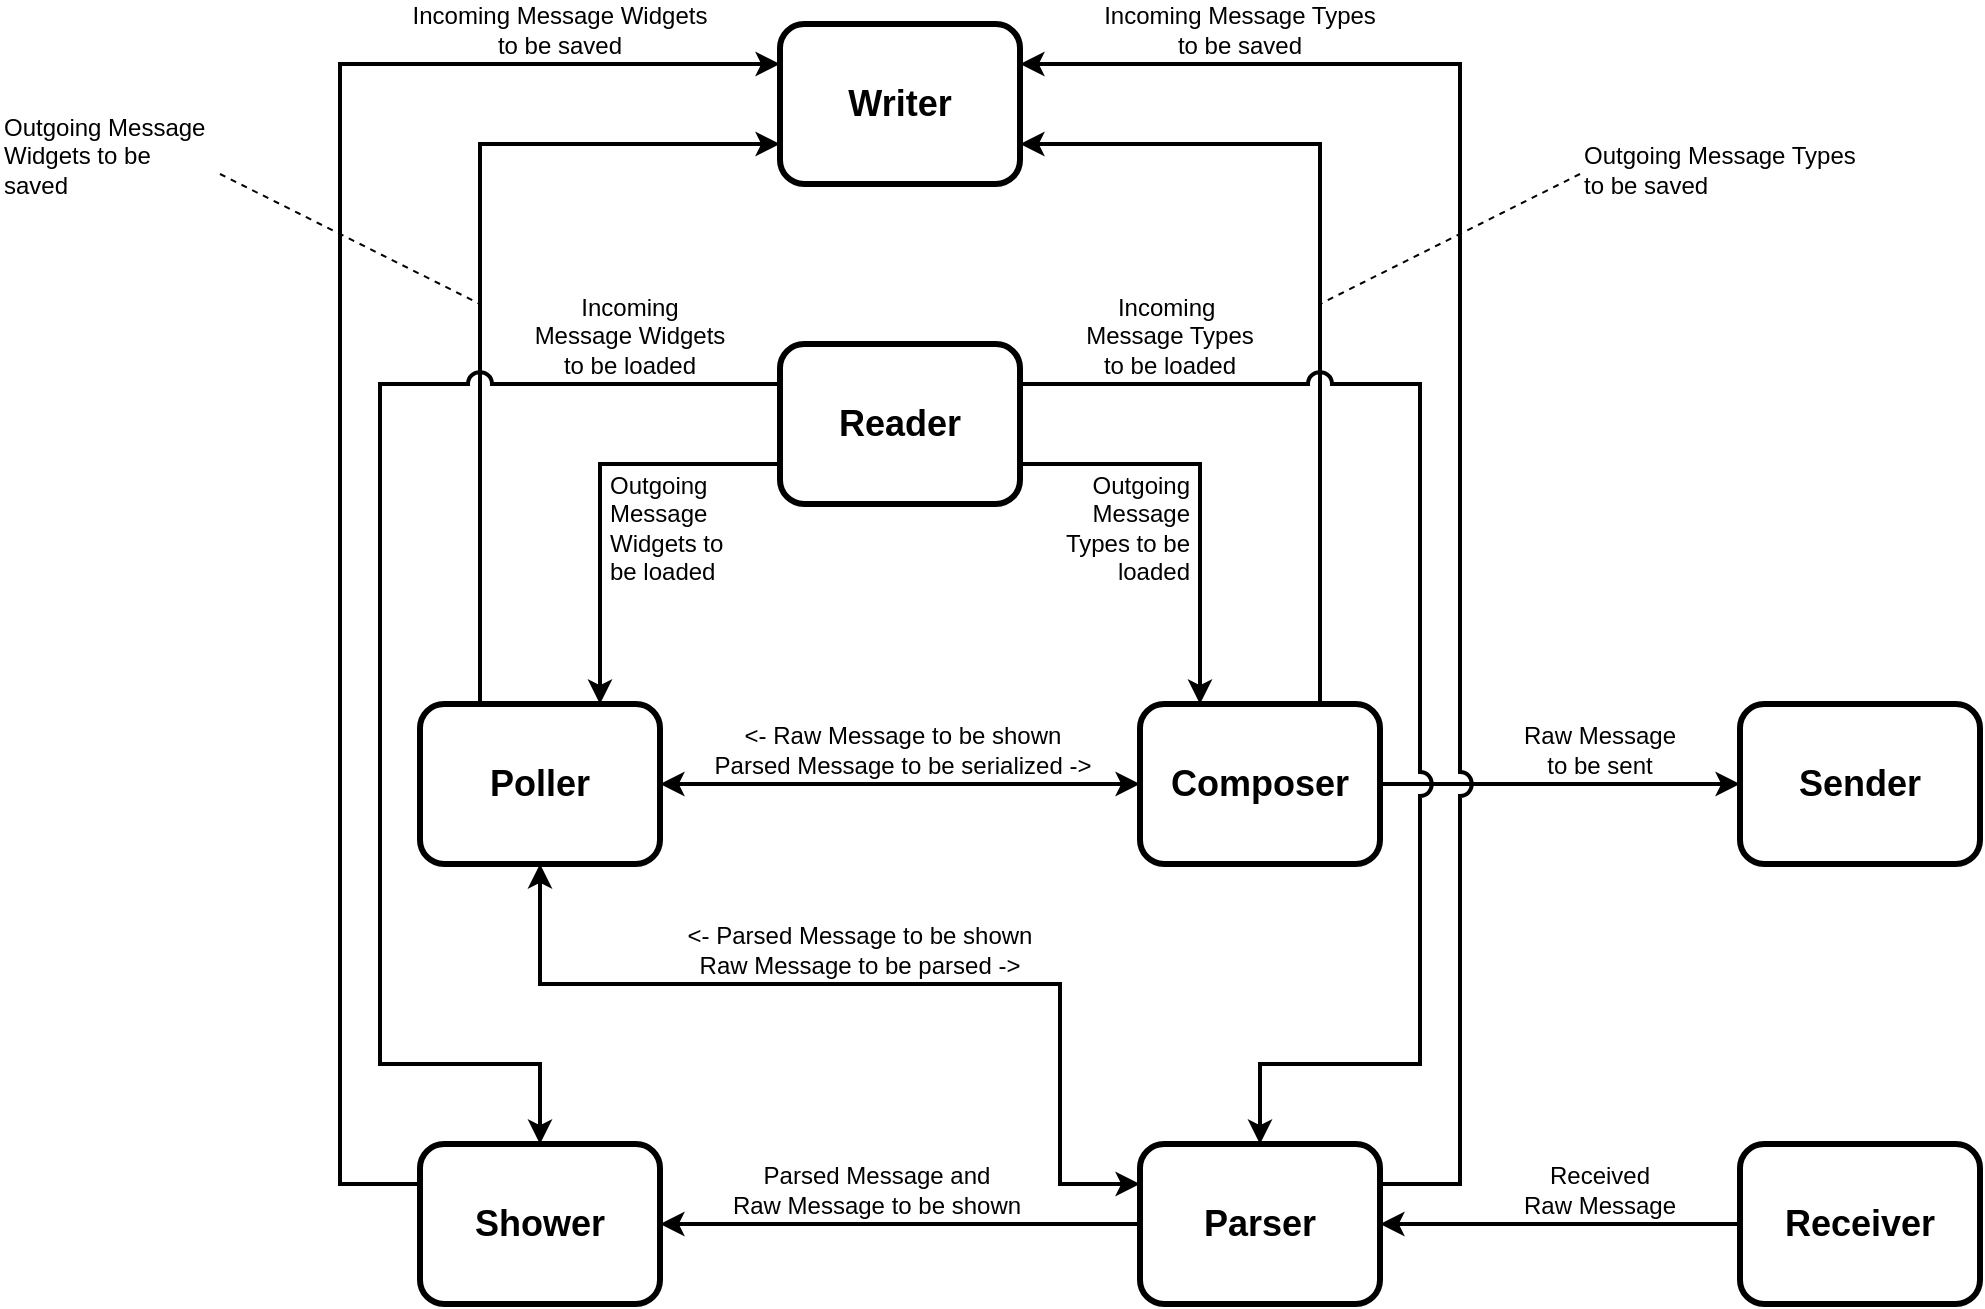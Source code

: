 <mxfile version="24.7.17">
  <diagram name="Page-1" id="uqv7fCo5bTJ5ZhZfO4SZ">
    <mxGraphModel dx="2045" dy="648" grid="1" gridSize="10" guides="1" tooltips="1" connect="1" arrows="1" fold="1" page="1" pageScale="1" pageWidth="850" pageHeight="850" math="0" shadow="0">
      <root>
        <mxCell id="0" />
        <mxCell id="1" parent="0" />
        <mxCell id="o858JBSHndgNJicVqMe8-1" value="Sender" style="rounded=1;whiteSpace=wrap;html=1;strokeWidth=3;fontSize=18;fontStyle=1" parent="1" vertex="1">
          <mxGeometry x="300" y="400" width="120" height="80" as="geometry" />
        </mxCell>
        <mxCell id="o858JBSHndgNJicVqMe8-11" style="edgeStyle=orthogonalEdgeStyle;rounded=0;orthogonalLoop=1;jettySize=auto;html=1;entryX=1;entryY=0.5;entryDx=0;entryDy=0;strokeWidth=2;jumpStyle=arc;jumpSize=10;" parent="1" source="o858JBSHndgNJicVqMe8-2" target="o858JBSHndgNJicVqMe8-4" edge="1">
          <mxGeometry relative="1" as="geometry" />
        </mxCell>
        <mxCell id="o858JBSHndgNJicVqMe8-2" value="Receiver" style="rounded=1;whiteSpace=wrap;html=1;strokeWidth=3;fontSize=18;fontStyle=1" parent="1" vertex="1">
          <mxGeometry x="300" y="620" width="120" height="80" as="geometry" />
        </mxCell>
        <mxCell id="o858JBSHndgNJicVqMe8-9" style="edgeStyle=orthogonalEdgeStyle;rounded=0;orthogonalLoop=1;jettySize=auto;html=1;exitX=1;exitY=0.5;exitDx=0;exitDy=0;strokeWidth=2;jumpStyle=arc;jumpSize=10;" parent="1" source="o858JBSHndgNJicVqMe8-3" target="o858JBSHndgNJicVqMe8-1" edge="1">
          <mxGeometry relative="1" as="geometry" />
        </mxCell>
        <mxCell id="o858JBSHndgNJicVqMe8-19" style="edgeStyle=orthogonalEdgeStyle;rounded=0;orthogonalLoop=1;jettySize=auto;html=1;exitX=0.75;exitY=0;exitDx=0;exitDy=0;entryX=1;entryY=0.75;entryDx=0;entryDy=0;strokeWidth=2;jumpStyle=arc;jumpSize=10;" parent="1" source="o858JBSHndgNJicVqMe8-3" target="o858JBSHndgNJicVqMe8-7" edge="1">
          <mxGeometry relative="1" as="geometry" />
        </mxCell>
        <mxCell id="JRmdhpunygueFMFv0M05-16" style="edgeStyle=orthogonalEdgeStyle;rounded=0;orthogonalLoop=1;jettySize=auto;html=1;fontStyle=0;strokeWidth=2;startArrow=classic;startFill=1;" parent="1" source="o858JBSHndgNJicVqMe8-3" target="o858JBSHndgNJicVqMe8-5" edge="1">
          <mxGeometry relative="1" as="geometry" />
        </mxCell>
        <mxCell id="o858JBSHndgNJicVqMe8-3" value="Composer" style="rounded=1;whiteSpace=wrap;html=1;strokeWidth=3;fontSize=18;fontStyle=1" parent="1" vertex="1">
          <mxGeometry y="400" width="120" height="80" as="geometry" />
        </mxCell>
        <mxCell id="o858JBSHndgNJicVqMe8-12" style="edgeStyle=orthogonalEdgeStyle;rounded=0;orthogonalLoop=1;jettySize=auto;html=1;strokeWidth=2;jumpStyle=arc;jumpSize=10;exitX=0;exitY=0.5;exitDx=0;exitDy=0;entryX=1;entryY=0.5;entryDx=0;entryDy=0;" parent="1" source="o858JBSHndgNJicVqMe8-4" target="o858JBSHndgNJicVqMe8-6" edge="1">
          <mxGeometry relative="1" as="geometry">
            <Array as="points" />
            <mxPoint x="-60" y="660" as="targetPoint" />
          </mxGeometry>
        </mxCell>
        <mxCell id="o858JBSHndgNJicVqMe8-20" style="edgeStyle=orthogonalEdgeStyle;rounded=0;orthogonalLoop=1;jettySize=auto;html=1;exitX=1;exitY=0.25;exitDx=0;exitDy=0;entryX=1;entryY=0.25;entryDx=0;entryDy=0;strokeWidth=2;jumpStyle=arc;jumpSize=10;" parent="1" source="o858JBSHndgNJicVqMe8-4" target="o858JBSHndgNJicVqMe8-7" edge="1">
          <mxGeometry relative="1" as="geometry">
            <Array as="points">
              <mxPoint x="160" y="640" />
              <mxPoint x="160" y="80" />
            </Array>
          </mxGeometry>
        </mxCell>
        <mxCell id="JRmdhpunygueFMFv0M05-18" style="edgeStyle=orthogonalEdgeStyle;rounded=0;orthogonalLoop=1;jettySize=auto;html=1;exitX=0;exitY=0.25;exitDx=0;exitDy=0;entryX=0.5;entryY=1;entryDx=0;entryDy=0;strokeWidth=2;startArrow=classic;startFill=1;" parent="1" source="o858JBSHndgNJicVqMe8-4" target="o858JBSHndgNJicVqMe8-5" edge="1">
          <mxGeometry relative="1" as="geometry">
            <Array as="points">
              <mxPoint x="-40" y="640" />
              <mxPoint x="-40" y="540" />
              <mxPoint x="-300" y="540" />
            </Array>
          </mxGeometry>
        </mxCell>
        <mxCell id="o858JBSHndgNJicVqMe8-4" value="Parser" style="rounded=1;whiteSpace=wrap;html=1;strokeWidth=3;fontSize=18;fontStyle=1" parent="1" vertex="1">
          <mxGeometry y="620" width="120" height="80" as="geometry" />
        </mxCell>
        <mxCell id="o858JBSHndgNJicVqMe8-21" style="edgeStyle=orthogonalEdgeStyle;rounded=0;orthogonalLoop=1;jettySize=auto;html=1;exitX=0.25;exitY=0;exitDx=0;exitDy=0;entryX=0;entryY=0.75;entryDx=0;entryDy=0;strokeWidth=2;jumpStyle=arc;jumpSize=10;" parent="1" source="o858JBSHndgNJicVqMe8-5" target="o858JBSHndgNJicVqMe8-7" edge="1">
          <mxGeometry relative="1" as="geometry">
            <mxPoint x="-200" y="160" as="targetPoint" />
          </mxGeometry>
        </mxCell>
        <mxCell id="o858JBSHndgNJicVqMe8-5" value="Poller" style="rounded=1;whiteSpace=wrap;html=1;strokeWidth=3;fontSize=18;fontStyle=1" parent="1" vertex="1">
          <mxGeometry x="-360" y="400" width="120" height="80" as="geometry" />
        </mxCell>
        <mxCell id="o858JBSHndgNJicVqMe8-22" style="edgeStyle=orthogonalEdgeStyle;rounded=0;orthogonalLoop=1;jettySize=auto;html=1;exitX=0;exitY=0.25;exitDx=0;exitDy=0;entryX=0;entryY=0.25;entryDx=0;entryDy=0;strokeWidth=2;jumpStyle=arc;jumpSize=10;" parent="1" source="o858JBSHndgNJicVqMe8-6" target="o858JBSHndgNJicVqMe8-7" edge="1">
          <mxGeometry relative="1" as="geometry">
            <mxPoint x="-200" y="120" as="targetPoint" />
            <Array as="points">
              <mxPoint x="-400" y="640" />
              <mxPoint x="-400" y="80" />
            </Array>
          </mxGeometry>
        </mxCell>
        <mxCell id="o858JBSHndgNJicVqMe8-6" value="Shower" style="rounded=1;whiteSpace=wrap;html=1;strokeWidth=3;fontSize=18;fontStyle=1" parent="1" vertex="1">
          <mxGeometry x="-360" y="620" width="120" height="80" as="geometry" />
        </mxCell>
        <mxCell id="o858JBSHndgNJicVqMe8-7" value="Writer" style="rounded=1;whiteSpace=wrap;html=1;strokeWidth=3;fontSize=18;fontStyle=1" parent="1" vertex="1">
          <mxGeometry x="-180" y="60" width="120" height="80" as="geometry" />
        </mxCell>
        <mxCell id="o858JBSHndgNJicVqMe8-13" style="edgeStyle=orthogonalEdgeStyle;rounded=0;orthogonalLoop=1;jettySize=auto;html=1;exitX=1;exitY=0.25;exitDx=0;exitDy=0;entryX=0.5;entryY=0;entryDx=0;entryDy=0;strokeWidth=2;jumpStyle=arc;jumpSize=10;" parent="1" source="o858JBSHndgNJicVqMe8-8" target="o858JBSHndgNJicVqMe8-4" edge="1">
          <mxGeometry relative="1" as="geometry">
            <Array as="points">
              <mxPoint x="140" y="240" />
              <mxPoint x="140" y="580" />
              <mxPoint x="60" y="580" />
            </Array>
          </mxGeometry>
        </mxCell>
        <mxCell id="o858JBSHndgNJicVqMe8-14" style="edgeStyle=orthogonalEdgeStyle;rounded=0;orthogonalLoop=1;jettySize=auto;html=1;exitX=1;exitY=0.75;exitDx=0;exitDy=0;entryX=0.25;entryY=0;entryDx=0;entryDy=0;strokeWidth=2;jumpStyle=arc;jumpSize=10;" parent="1" source="o858JBSHndgNJicVqMe8-8" target="o858JBSHndgNJicVqMe8-3" edge="1">
          <mxGeometry relative="1" as="geometry" />
        </mxCell>
        <mxCell id="o858JBSHndgNJicVqMe8-15" style="edgeStyle=orthogonalEdgeStyle;rounded=0;orthogonalLoop=1;jettySize=auto;html=1;exitX=0;exitY=0.25;exitDx=0;exitDy=0;entryX=0.5;entryY=0;entryDx=0;entryDy=0;strokeWidth=2;jumpStyle=arc;jumpSize=10;" parent="1" source="o858JBSHndgNJicVqMe8-8" target="o858JBSHndgNJicVqMe8-6" edge="1">
          <mxGeometry relative="1" as="geometry">
            <mxPoint x="-200" y="240" as="sourcePoint" />
            <Array as="points">
              <mxPoint x="-380" y="240" />
              <mxPoint x="-380" y="580" />
              <mxPoint x="-300" y="580" />
            </Array>
          </mxGeometry>
        </mxCell>
        <mxCell id="o858JBSHndgNJicVqMe8-16" style="edgeStyle=orthogonalEdgeStyle;rounded=0;orthogonalLoop=1;jettySize=auto;html=1;exitX=0;exitY=0.75;exitDx=0;exitDy=0;entryX=0.75;entryY=0;entryDx=0;entryDy=0;strokeWidth=2;jumpStyle=arc;jumpSize=10;" parent="1" source="o858JBSHndgNJicVqMe8-8" target="o858JBSHndgNJicVqMe8-5" edge="1">
          <mxGeometry relative="1" as="geometry">
            <mxPoint x="-200" y="280" as="sourcePoint" />
          </mxGeometry>
        </mxCell>
        <mxCell id="o858JBSHndgNJicVqMe8-8" value="Reader" style="rounded=1;whiteSpace=wrap;html=1;strokeWidth=3;fontSize=18;fontStyle=1" parent="1" vertex="1">
          <mxGeometry x="-180" y="220" width="120" height="80" as="geometry" />
        </mxCell>
        <mxCell id="o858JBSHndgNJicVqMe8-23" value="Raw Message&lt;div&gt;to be sent&lt;/div&gt;" style="text;html=1;align=center;verticalAlign=bottom;whiteSpace=wrap;rounded=0;" parent="1" vertex="1">
          <mxGeometry x="180" y="410" width="100" height="30" as="geometry" />
        </mxCell>
        <mxCell id="o858JBSHndgNJicVqMe8-24" value="Received&lt;div&gt;Raw Message&lt;/div&gt;" style="text;html=1;align=center;verticalAlign=bottom;whiteSpace=wrap;rounded=0;" parent="1" vertex="1">
          <mxGeometry x="180" y="630" width="100" height="30" as="geometry" />
        </mxCell>
        <mxCell id="o858JBSHndgNJicVqMe8-28" value="Incoming Message Types&lt;div&gt;to be saved&lt;/div&gt;" style="text;html=1;align=center;verticalAlign=bottom;whiteSpace=wrap;rounded=0;" parent="1" vertex="1">
          <mxGeometry x="-40" y="60" width="180" height="20" as="geometry" />
        </mxCell>
        <mxCell id="o858JBSHndgNJicVqMe8-29" value="Incoming Message Widgets&lt;div&gt;to be saved&lt;/div&gt;" style="text;html=1;align=center;verticalAlign=bottom;whiteSpace=wrap;rounded=0;" parent="1" vertex="1">
          <mxGeometry x="-380" y="50" width="180" height="30" as="geometry" />
        </mxCell>
        <mxCell id="o858JBSHndgNJicVqMe8-31" style="rounded=0;orthogonalLoop=1;jettySize=auto;html=1;exitX=0;exitY=0.5;exitDx=0;exitDy=0;endArrow=none;endFill=0;dashed=1;" parent="1" source="o858JBSHndgNJicVqMe8-30" edge="1">
          <mxGeometry relative="1" as="geometry">
            <mxPoint x="90" y="200" as="targetPoint" />
          </mxGeometry>
        </mxCell>
        <mxCell id="o858JBSHndgNJicVqMe8-30" value="Outgoing Message Types to be saved" style="text;html=1;align=left;verticalAlign=bottom;whiteSpace=wrap;rounded=0;" parent="1" vertex="1">
          <mxGeometry x="220" y="120" width="140" height="30" as="geometry" />
        </mxCell>
        <mxCell id="o858JBSHndgNJicVqMe8-33" style="rounded=0;orthogonalLoop=1;jettySize=auto;html=1;exitX=1;exitY=0.5;exitDx=0;exitDy=0;dashed=1;endArrow=none;endFill=0;" parent="1" source="o858JBSHndgNJicVqMe8-32" edge="1">
          <mxGeometry relative="1" as="geometry">
            <mxPoint x="-330" y="200" as="targetPoint" />
          </mxGeometry>
        </mxCell>
        <mxCell id="o858JBSHndgNJicVqMe8-32" value="Outgoing Message Widgets to be saved" style="text;html=1;align=left;verticalAlign=bottom;whiteSpace=wrap;rounded=0;" parent="1" vertex="1">
          <mxGeometry x="-570" y="120" width="110" height="30" as="geometry" />
        </mxCell>
        <mxCell id="o858JBSHndgNJicVqMe8-36" value="Incoming&amp;nbsp;&lt;div&gt;Message Types&lt;div&gt;to be loaded&lt;/div&gt;&lt;/div&gt;" style="text;html=1;align=center;verticalAlign=bottom;whiteSpace=wrap;rounded=0;" parent="1" vertex="1">
          <mxGeometry x="-40" y="190" width="110" height="50" as="geometry" />
        </mxCell>
        <mxCell id="o858JBSHndgNJicVqMe8-37" value="Incoming&lt;div&gt;Message Widgets&lt;div&gt;to be loaded&lt;/div&gt;&lt;/div&gt;" style="text;html=1;align=center;verticalAlign=bottom;whiteSpace=wrap;rounded=0;" parent="1" vertex="1">
          <mxGeometry x="-310" y="190" width="110" height="50" as="geometry" />
        </mxCell>
        <mxCell id="o858JBSHndgNJicVqMe8-38" value="Outgoing Message Types to be loaded" style="text;html=1;align=right;verticalAlign=top;whiteSpace=wrap;rounded=0;spacingRight=3;spacingTop=-3;" parent="1" vertex="1">
          <mxGeometry x="-40" y="280" width="70" height="60" as="geometry" />
        </mxCell>
        <mxCell id="o858JBSHndgNJicVqMe8-39" value="Outgoing Message Widgets to be loaded" style="text;html=1;align=left;verticalAlign=top;whiteSpace=wrap;rounded=0;spacingLeft=3;spacingTop=-3;" parent="1" vertex="1">
          <mxGeometry x="-270" y="280" width="70" height="60" as="geometry" />
        </mxCell>
        <mxCell id="JRmdhpunygueFMFv0M05-5" value="Parsed Message and&lt;div&gt;Raw Message&amp;nbsp;&lt;span style=&quot;background-color: initial;&quot;&gt;to be shown&lt;/span&gt;&lt;/div&gt;" style="text;html=1;align=center;verticalAlign=bottom;whiteSpace=wrap;rounded=0;spacingLeft=0;spacingRight=3;spacingTop=0;" parent="1" vertex="1">
          <mxGeometry x="-220" y="630" width="180" height="30" as="geometry" />
        </mxCell>
        <mxCell id="JRmdhpunygueFMFv0M05-8" value="&amp;lt;- Raw Message&amp;nbsp;&lt;span style=&quot;background-color: initial;&quot;&gt;to be shown&lt;/span&gt;&lt;div&gt;Parsed Message to be serialized -&amp;gt;&lt;/div&gt;" style="text;html=1;align=center;verticalAlign=bottom;whiteSpace=wrap;rounded=0;spacingLeft=3;" parent="1" vertex="1">
          <mxGeometry x="-220" y="410" width="200" height="30" as="geometry" />
        </mxCell>
        <mxCell id="JRmdhpunygueFMFv0M05-20" value="&amp;lt;- Parsed Message&amp;nbsp;&lt;span style=&quot;background-color: initial;&quot;&gt;to be shown&lt;/span&gt;&lt;div&gt;&lt;span style=&quot;background-color: initial;&quot;&gt;Raw Message to be parsed -&amp;gt;&lt;/span&gt;&lt;/div&gt;" style="text;html=1;align=center;verticalAlign=bottom;whiteSpace=wrap;rounded=0;spacingLeft=0;" parent="1" vertex="1">
          <mxGeometry x="-280" y="510" width="280" height="30" as="geometry" />
        </mxCell>
      </root>
    </mxGraphModel>
  </diagram>
</mxfile>
